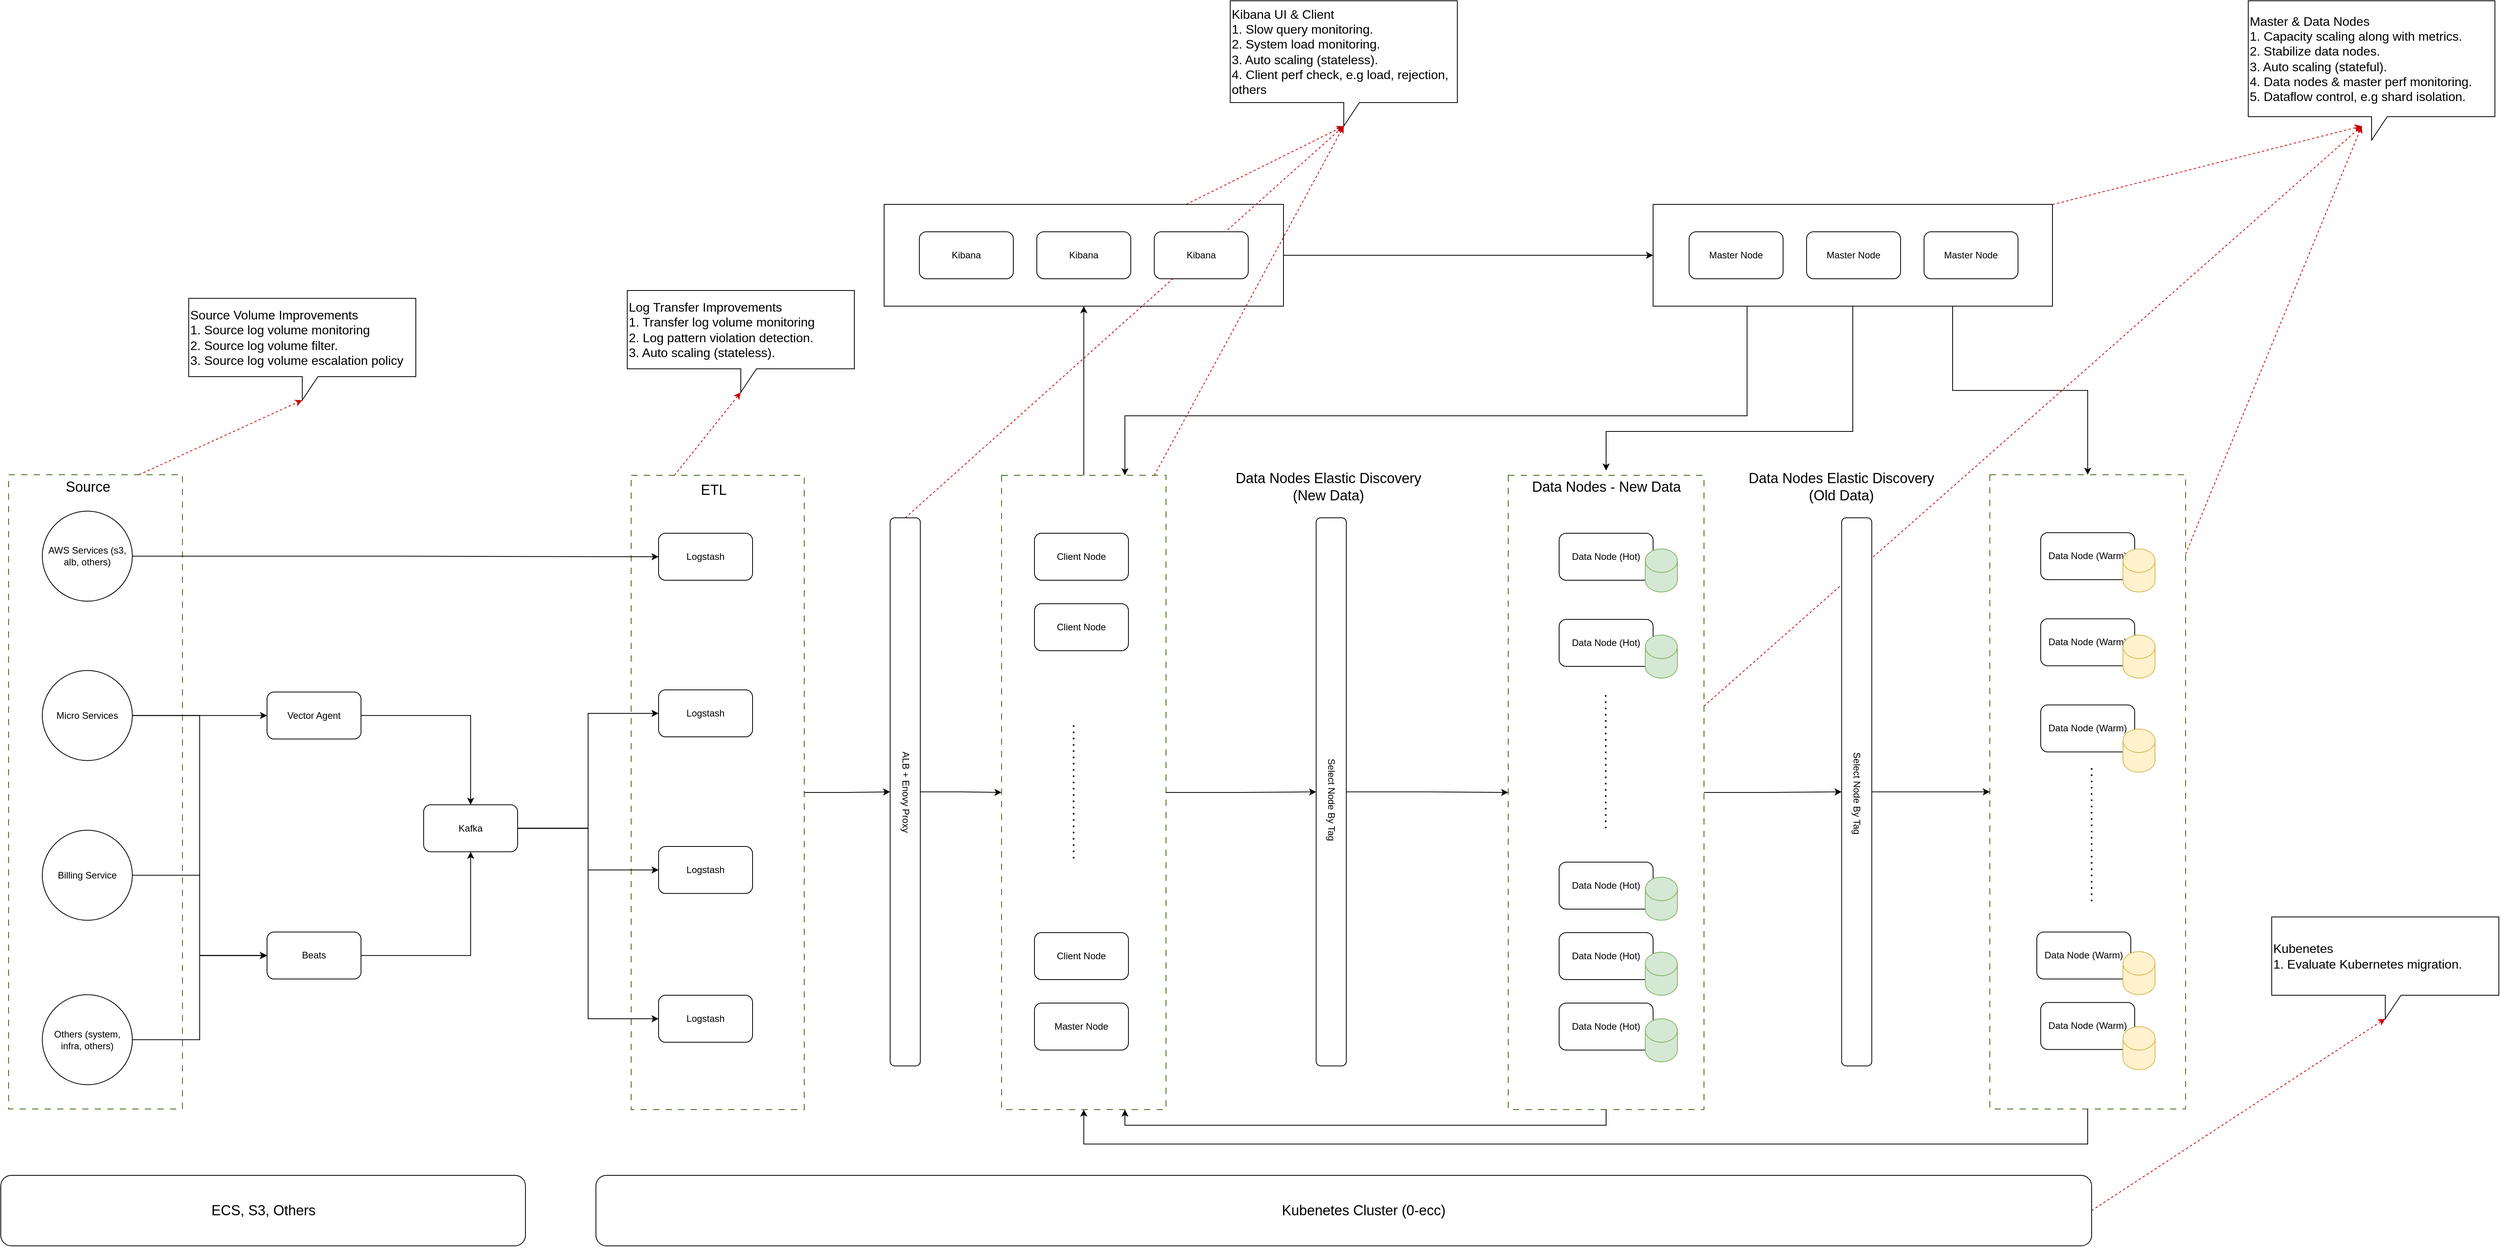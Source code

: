 <mxfile version="21.6.6" type="github">
  <diagram name="Page-1" id="CJJipEg_ZdHbSAjXl4IN">
    <mxGraphModel dx="4186" dy="2397" grid="1" gridSize="10" guides="1" tooltips="1" connect="1" arrows="1" fold="1" page="1" pageScale="1" pageWidth="850" pageHeight="1100" math="0" shadow="0">
      <root>
        <mxCell id="0" />
        <mxCell id="1" parent="0" />
        <mxCell id="A5_PFPzEll5ALQkFPiz4-97" style="edgeStyle=orthogonalEdgeStyle;rounded=0;orthogonalLoop=1;jettySize=auto;html=1;entryX=0;entryY=0.5;entryDx=0;entryDy=0;" edge="1" parent="1" source="A5_PFPzEll5ALQkFPiz4-58" target="A5_PFPzEll5ALQkFPiz4-57">
          <mxGeometry relative="1" as="geometry" />
        </mxCell>
        <mxCell id="A5_PFPzEll5ALQkFPiz4-98" style="edgeStyle=orthogonalEdgeStyle;rounded=0;orthogonalLoop=1;jettySize=auto;html=1;entryX=0.5;entryY=0;entryDx=0;entryDy=0;startArrow=classic;startFill=1;endArrow=none;endFill=0;" edge="1" parent="1" source="A5_PFPzEll5ALQkFPiz4-58" target="A5_PFPzEll5ALQkFPiz4-54">
          <mxGeometry relative="1" as="geometry" />
        </mxCell>
        <mxCell id="A5_PFPzEll5ALQkFPiz4-118" style="rounded=0;orthogonalLoop=1;jettySize=auto;html=1;entryX=0;entryY=0;entryDx=145;entryDy=160;entryPerimeter=0;dashed=1;strokeColor=#CC0000;" edge="1" parent="1" source="A5_PFPzEll5ALQkFPiz4-58" target="A5_PFPzEll5ALQkFPiz4-117">
          <mxGeometry relative="1" as="geometry" />
        </mxCell>
        <mxCell id="A5_PFPzEll5ALQkFPiz4-58" value="" style="rounded=0;whiteSpace=wrap;html=1;" vertex="1" parent="1">
          <mxGeometry x="1058" y="-210" width="510" height="130" as="geometry" />
        </mxCell>
        <mxCell id="A5_PFPzEll5ALQkFPiz4-101" style="edgeStyle=orthogonalEdgeStyle;rounded=0;orthogonalLoop=1;jettySize=auto;html=1;entryX=0.75;entryY=0;entryDx=0;entryDy=0;exitX=0.25;exitY=1;exitDx=0;exitDy=0;" edge="1" parent="1" source="A5_PFPzEll5ALQkFPiz4-57" target="A5_PFPzEll5ALQkFPiz4-54">
          <mxGeometry relative="1" as="geometry">
            <Array as="points">
              <mxPoint x="2160" y="-80" />
              <mxPoint x="2160" y="60" />
              <mxPoint x="1366" y="60" />
            </Array>
          </mxGeometry>
        </mxCell>
        <mxCell id="A5_PFPzEll5ALQkFPiz4-102" style="edgeStyle=orthogonalEdgeStyle;rounded=0;orthogonalLoop=1;jettySize=auto;html=1;entryX=0.5;entryY=-0.025;entryDx=0;entryDy=0;entryPerimeter=0;" edge="1" parent="1" source="A5_PFPzEll5ALQkFPiz4-57" target="A5_PFPzEll5ALQkFPiz4-88">
          <mxGeometry relative="1" as="geometry">
            <Array as="points">
              <mxPoint x="2295" y="80" />
              <mxPoint x="1980" y="80" />
            </Array>
          </mxGeometry>
        </mxCell>
        <mxCell id="A5_PFPzEll5ALQkFPiz4-103" style="edgeStyle=orthogonalEdgeStyle;rounded=0;orthogonalLoop=1;jettySize=auto;html=1;exitX=0.75;exitY=1;exitDx=0;exitDy=0;entryX=0.5;entryY=0;entryDx=0;entryDy=0;" edge="1" parent="1" source="A5_PFPzEll5ALQkFPiz4-57" target="A5_PFPzEll5ALQkFPiz4-56">
          <mxGeometry relative="1" as="geometry" />
        </mxCell>
        <mxCell id="A5_PFPzEll5ALQkFPiz4-121" style="rounded=0;orthogonalLoop=1;jettySize=auto;html=1;entryX=0;entryY=0;entryDx=145;entryDy=160;entryPerimeter=0;dashed=1;strokeColor=#CC0000;" edge="1" parent="1" source="A5_PFPzEll5ALQkFPiz4-57" target="A5_PFPzEll5ALQkFPiz4-120">
          <mxGeometry relative="1" as="geometry" />
        </mxCell>
        <mxCell id="A5_PFPzEll5ALQkFPiz4-57" value="" style="rounded=0;whiteSpace=wrap;html=1;" vertex="1" parent="1">
          <mxGeometry x="2040" y="-210" width="510" height="130" as="geometry" />
        </mxCell>
        <mxCell id="A5_PFPzEll5ALQkFPiz4-100" style="edgeStyle=orthogonalEdgeStyle;rounded=0;orthogonalLoop=1;jettySize=auto;html=1;entryX=0.5;entryY=1;entryDx=0;entryDy=0;" edge="1" parent="1" source="A5_PFPzEll5ALQkFPiz4-56" target="A5_PFPzEll5ALQkFPiz4-54">
          <mxGeometry relative="1" as="geometry">
            <Array as="points">
              <mxPoint x="2595" y="990" />
              <mxPoint x="1313" y="990" />
            </Array>
          </mxGeometry>
        </mxCell>
        <mxCell id="A5_PFPzEll5ALQkFPiz4-123" style="rounded=0;orthogonalLoop=1;jettySize=auto;html=1;entryX=0;entryY=0;entryDx=145;entryDy=160;entryPerimeter=0;dashed=1;strokeColor=#CC0000;" edge="1" parent="1" source="A5_PFPzEll5ALQkFPiz4-56" target="A5_PFPzEll5ALQkFPiz4-120">
          <mxGeometry relative="1" as="geometry" />
        </mxCell>
        <mxCell id="A5_PFPzEll5ALQkFPiz4-56" value="" style="rounded=0;whiteSpace=wrap;html=1;dashed=1;dashPattern=8 8;strokeColor=#336600;" vertex="1" parent="1">
          <mxGeometry x="2470" y="135.25" width="250" height="810" as="geometry" />
        </mxCell>
        <mxCell id="A5_PFPzEll5ALQkFPiz4-80" style="edgeStyle=orthogonalEdgeStyle;rounded=0;orthogonalLoop=1;jettySize=auto;html=1;entryX=0.5;entryY=0;entryDx=0;entryDy=0;" edge="1" parent="1" source="A5_PFPzEll5ALQkFPiz4-55" target="A5_PFPzEll5ALQkFPiz4-75">
          <mxGeometry relative="1" as="geometry" />
        </mxCell>
        <mxCell id="A5_PFPzEll5ALQkFPiz4-99" style="edgeStyle=orthogonalEdgeStyle;rounded=0;orthogonalLoop=1;jettySize=auto;html=1;entryX=0.75;entryY=1;entryDx=0;entryDy=0;" edge="1" parent="1" source="A5_PFPzEll5ALQkFPiz4-55" target="A5_PFPzEll5ALQkFPiz4-54">
          <mxGeometry relative="1" as="geometry">
            <Array as="points">
              <mxPoint x="1980" y="966" />
              <mxPoint x="1366" y="966" />
            </Array>
          </mxGeometry>
        </mxCell>
        <mxCell id="A5_PFPzEll5ALQkFPiz4-122" style="rounded=0;orthogonalLoop=1;jettySize=auto;html=1;entryX=0;entryY=0;entryDx=145;entryDy=160;entryPerimeter=0;dashed=1;strokeColor=#CC0000;" edge="1" parent="1" source="A5_PFPzEll5ALQkFPiz4-55" target="A5_PFPzEll5ALQkFPiz4-120">
          <mxGeometry relative="1" as="geometry" />
        </mxCell>
        <mxCell id="A5_PFPzEll5ALQkFPiz4-55" value="" style="rounded=0;whiteSpace=wrap;html=1;dashed=1;dashPattern=8 8;strokeColor=#336600;" vertex="1" parent="1">
          <mxGeometry x="1855" y="136" width="250" height="810" as="geometry" />
        </mxCell>
        <mxCell id="A5_PFPzEll5ALQkFPiz4-78" style="edgeStyle=orthogonalEdgeStyle;rounded=0;orthogonalLoop=1;jettySize=auto;html=1;entryX=0.5;entryY=0;entryDx=0;entryDy=0;" edge="1" parent="1" source="A5_PFPzEll5ALQkFPiz4-54" target="A5_PFPzEll5ALQkFPiz4-74">
          <mxGeometry relative="1" as="geometry" />
        </mxCell>
        <mxCell id="A5_PFPzEll5ALQkFPiz4-119" style="rounded=0;orthogonalLoop=1;jettySize=auto;html=1;entryX=0;entryY=0;entryDx=145;entryDy=160;entryPerimeter=0;exitX=0.929;exitY=0;exitDx=0;exitDy=0;exitPerimeter=0;dashed=1;strokeColor=#CC0000;" edge="1" parent="1" source="A5_PFPzEll5ALQkFPiz4-54" target="A5_PFPzEll5ALQkFPiz4-117">
          <mxGeometry relative="1" as="geometry" />
        </mxCell>
        <mxCell id="A5_PFPzEll5ALQkFPiz4-54" value="" style="rounded=0;whiteSpace=wrap;html=1;dashed=1;dashPattern=8 8;strokeColor=#336600;" vertex="1" parent="1">
          <mxGeometry x="1208" y="136" width="210" height="810" as="geometry" />
        </mxCell>
        <mxCell id="A5_PFPzEll5ALQkFPiz4-76" style="edgeStyle=orthogonalEdgeStyle;rounded=0;orthogonalLoop=1;jettySize=auto;html=1;entryX=0.5;entryY=0;entryDx=0;entryDy=0;" edge="1" parent="1" source="A5_PFPzEll5ALQkFPiz4-53" target="A5_PFPzEll5ALQkFPiz4-23">
          <mxGeometry relative="1" as="geometry" />
        </mxCell>
        <mxCell id="A5_PFPzEll5ALQkFPiz4-116" style="rounded=0;orthogonalLoop=1;jettySize=auto;html=1;entryX=0;entryY=0;entryDx=145;entryDy=130;entryPerimeter=0;exitX=0.25;exitY=0;exitDx=0;exitDy=0;dashed=1;strokeColor=#CC0000;" edge="1" parent="1" source="A5_PFPzEll5ALQkFPiz4-53" target="A5_PFPzEll5ALQkFPiz4-115">
          <mxGeometry relative="1" as="geometry" />
        </mxCell>
        <mxCell id="A5_PFPzEll5ALQkFPiz4-53" value="" style="rounded=0;whiteSpace=wrap;html=1;dashed=1;dashPattern=8 8;strokeColor=#336600;" vertex="1" parent="1">
          <mxGeometry x="735" y="136" width="221" height="810" as="geometry" />
        </mxCell>
        <mxCell id="A5_PFPzEll5ALQkFPiz4-114" style="rounded=0;orthogonalLoop=1;jettySize=auto;html=1;exitX=0.75;exitY=0;exitDx=0;exitDy=0;dashed=1;strokeColor=#CC0000;entryX=0;entryY=0;entryDx=145;entryDy=130;entryPerimeter=0;" edge="1" parent="1" source="A5_PFPzEll5ALQkFPiz4-52" target="A5_PFPzEll5ALQkFPiz4-111">
          <mxGeometry relative="1" as="geometry">
            <mxPoint x="269" y="20" as="targetPoint" />
          </mxGeometry>
        </mxCell>
        <mxCell id="A5_PFPzEll5ALQkFPiz4-52" value="" style="rounded=0;whiteSpace=wrap;html=1;dashed=1;dashPattern=8 8;strokeColor=#336600;" vertex="1" parent="1">
          <mxGeometry x="-60" y="135.25" width="222" height="810" as="geometry" />
        </mxCell>
        <mxCell id="A5_PFPzEll5ALQkFPiz4-66" style="edgeStyle=orthogonalEdgeStyle;rounded=0;orthogonalLoop=1;jettySize=auto;html=1;entryX=0.5;entryY=0;entryDx=0;entryDy=0;" edge="1" parent="1" source="A5_PFPzEll5ALQkFPiz4-15" target="A5_PFPzEll5ALQkFPiz4-17">
          <mxGeometry relative="1" as="geometry" />
        </mxCell>
        <mxCell id="A5_PFPzEll5ALQkFPiz4-15" value="Vector Agent" style="rounded=1;whiteSpace=wrap;html=1;" vertex="1" parent="1">
          <mxGeometry x="270" y="412.75" width="120" height="60" as="geometry" />
        </mxCell>
        <mxCell id="A5_PFPzEll5ALQkFPiz4-65" style="edgeStyle=orthogonalEdgeStyle;rounded=0;orthogonalLoop=1;jettySize=auto;html=1;" edge="1" parent="1" source="A5_PFPzEll5ALQkFPiz4-16" target="A5_PFPzEll5ALQkFPiz4-17">
          <mxGeometry relative="1" as="geometry" />
        </mxCell>
        <mxCell id="A5_PFPzEll5ALQkFPiz4-16" value="Beats" style="rounded=1;whiteSpace=wrap;html=1;" vertex="1" parent="1">
          <mxGeometry x="270" y="719.25" width="120" height="60" as="geometry" />
        </mxCell>
        <mxCell id="A5_PFPzEll5ALQkFPiz4-71" style="edgeStyle=orthogonalEdgeStyle;rounded=0;orthogonalLoop=1;jettySize=auto;html=1;entryX=0;entryY=0.5;entryDx=0;entryDy=0;" edge="1" parent="1" source="A5_PFPzEll5ALQkFPiz4-17" target="A5_PFPzEll5ALQkFPiz4-20">
          <mxGeometry relative="1" as="geometry" />
        </mxCell>
        <mxCell id="A5_PFPzEll5ALQkFPiz4-72" style="edgeStyle=orthogonalEdgeStyle;rounded=0;orthogonalLoop=1;jettySize=auto;html=1;" edge="1" parent="1" source="A5_PFPzEll5ALQkFPiz4-17" target="A5_PFPzEll5ALQkFPiz4-21">
          <mxGeometry relative="1" as="geometry" />
        </mxCell>
        <mxCell id="A5_PFPzEll5ALQkFPiz4-73" style="edgeStyle=orthogonalEdgeStyle;rounded=0;orthogonalLoop=1;jettySize=auto;html=1;entryX=0;entryY=0.5;entryDx=0;entryDy=0;" edge="1" parent="1" source="A5_PFPzEll5ALQkFPiz4-17" target="A5_PFPzEll5ALQkFPiz4-22">
          <mxGeometry relative="1" as="geometry" />
        </mxCell>
        <mxCell id="A5_PFPzEll5ALQkFPiz4-17" value="Kafka" style="rounded=1;whiteSpace=wrap;html=1;" vertex="1" parent="1">
          <mxGeometry x="470" y="556.75" width="120" height="60" as="geometry" />
        </mxCell>
        <mxCell id="A5_PFPzEll5ALQkFPiz4-19" value="Logstash" style="rounded=1;whiteSpace=wrap;html=1;" vertex="1" parent="1">
          <mxGeometry x="770" y="210" width="120" height="60" as="geometry" />
        </mxCell>
        <mxCell id="A5_PFPzEll5ALQkFPiz4-20" value="Logstash" style="rounded=1;whiteSpace=wrap;html=1;" vertex="1" parent="1">
          <mxGeometry x="770" y="410" width="120" height="60" as="geometry" />
        </mxCell>
        <mxCell id="A5_PFPzEll5ALQkFPiz4-21" value="Logstash" style="rounded=1;whiteSpace=wrap;html=1;" vertex="1" parent="1">
          <mxGeometry x="770" y="610" width="120" height="60" as="geometry" />
        </mxCell>
        <mxCell id="A5_PFPzEll5ALQkFPiz4-22" value="Logstash" style="rounded=1;whiteSpace=wrap;html=1;" vertex="1" parent="1">
          <mxGeometry x="770" y="800" width="120" height="60" as="geometry" />
        </mxCell>
        <mxCell id="A5_PFPzEll5ALQkFPiz4-77" style="edgeStyle=orthogonalEdgeStyle;rounded=0;orthogonalLoop=1;jettySize=auto;html=1;entryX=0;entryY=0.5;entryDx=0;entryDy=0;" edge="1" parent="1" source="A5_PFPzEll5ALQkFPiz4-23" target="A5_PFPzEll5ALQkFPiz4-54">
          <mxGeometry relative="1" as="geometry" />
        </mxCell>
        <mxCell id="A5_PFPzEll5ALQkFPiz4-126" style="rounded=0;orthogonalLoop=1;jettySize=auto;html=1;entryX=0;entryY=0;entryDx=145;entryDy=160;entryPerimeter=0;exitX=1;exitY=0.5;exitDx=0;exitDy=0;dashed=1;strokeColor=#CC0000;" edge="1" parent="1" source="A5_PFPzEll5ALQkFPiz4-23" target="A5_PFPzEll5ALQkFPiz4-117">
          <mxGeometry relative="1" as="geometry" />
        </mxCell>
        <mxCell id="A5_PFPzEll5ALQkFPiz4-23" value="" style="rounded=1;whiteSpace=wrap;html=1;rotation=-90;" vertex="1" parent="1">
          <mxGeometry x="735" y="521" width="700" height="38.5" as="geometry" />
        </mxCell>
        <mxCell id="A5_PFPzEll5ALQkFPiz4-24" value="Client Node" style="rounded=1;whiteSpace=wrap;html=1;" vertex="1" parent="1">
          <mxGeometry x="1250" y="210" width="120" height="60" as="geometry" />
        </mxCell>
        <mxCell id="A5_PFPzEll5ALQkFPiz4-25" value="Client Node" style="rounded=1;whiteSpace=wrap;html=1;" vertex="1" parent="1">
          <mxGeometry x="1250" y="300" width="120" height="60" as="geometry" />
        </mxCell>
        <mxCell id="A5_PFPzEll5ALQkFPiz4-26" value="Client Node" style="rounded=1;whiteSpace=wrap;html=1;" vertex="1" parent="1">
          <mxGeometry x="1250" y="720" width="120" height="60" as="geometry" />
        </mxCell>
        <mxCell id="A5_PFPzEll5ALQkFPiz4-27" value="Master Node" style="rounded=1;whiteSpace=wrap;html=1;" vertex="1" parent="1">
          <mxGeometry x="2086" y="-175" width="120" height="60" as="geometry" />
        </mxCell>
        <mxCell id="A5_PFPzEll5ALQkFPiz4-28" value="Master Node" style="rounded=1;whiteSpace=wrap;html=1;" vertex="1" parent="1">
          <mxGeometry x="2236" y="-175" width="120" height="60" as="geometry" />
        </mxCell>
        <mxCell id="A5_PFPzEll5ALQkFPiz4-29" value="Master Node" style="rounded=1;whiteSpace=wrap;html=1;" vertex="1" parent="1">
          <mxGeometry x="1250" y="810" width="120" height="60" as="geometry" />
        </mxCell>
        <mxCell id="A5_PFPzEll5ALQkFPiz4-30" value="Data Node (Hot)" style="rounded=1;whiteSpace=wrap;html=1;" vertex="1" parent="1">
          <mxGeometry x="1920" y="210" width="120" height="60" as="geometry" />
        </mxCell>
        <mxCell id="A5_PFPzEll5ALQkFPiz4-32" value="Data Node (Hot)" style="rounded=1;whiteSpace=wrap;html=1;" vertex="1" parent="1">
          <mxGeometry x="1920" y="320" width="120" height="60" as="geometry" />
        </mxCell>
        <mxCell id="A5_PFPzEll5ALQkFPiz4-33" value="Data Node (Hot)" style="rounded=1;whiteSpace=wrap;html=1;" vertex="1" parent="1">
          <mxGeometry x="1920" y="720" width="120" height="60" as="geometry" />
        </mxCell>
        <mxCell id="A5_PFPzEll5ALQkFPiz4-34" value="Data Node (Hot)" style="rounded=1;whiteSpace=wrap;html=1;" vertex="1" parent="1">
          <mxGeometry x="1920" y="810" width="120" height="60" as="geometry" />
        </mxCell>
        <mxCell id="A5_PFPzEll5ALQkFPiz4-35" value="Data Node (Warm)" style="rounded=1;whiteSpace=wrap;html=1;" vertex="1" parent="1">
          <mxGeometry x="2535" y="209.25" width="120" height="60" as="geometry" />
        </mxCell>
        <mxCell id="A5_PFPzEll5ALQkFPiz4-36" value="Data Node (Warm)" style="rounded=1;whiteSpace=wrap;html=1;" vertex="1" parent="1">
          <mxGeometry x="2535" y="319.25" width="120" height="60" as="geometry" />
        </mxCell>
        <mxCell id="A5_PFPzEll5ALQkFPiz4-37" value="Data Node (Warm)" style="rounded=1;whiteSpace=wrap;html=1;" vertex="1" parent="1">
          <mxGeometry x="2535" y="809.25" width="120" height="60" as="geometry" />
        </mxCell>
        <mxCell id="A5_PFPzEll5ALQkFPiz4-38" value="Data Node (Warm)" style="rounded=1;whiteSpace=wrap;html=1;" vertex="1" parent="1">
          <mxGeometry x="2535" y="429.25" width="120" height="60" as="geometry" />
        </mxCell>
        <mxCell id="A5_PFPzEll5ALQkFPiz4-39" value="Kibana" style="rounded=1;whiteSpace=wrap;html=1;" vertex="1" parent="1">
          <mxGeometry x="1403" y="-175" width="120" height="60" as="geometry" />
        </mxCell>
        <mxCell id="A5_PFPzEll5ALQkFPiz4-40" value="Kibana" style="rounded=1;whiteSpace=wrap;html=1;" vertex="1" parent="1">
          <mxGeometry x="1253" y="-175" width="120" height="60" as="geometry" />
        </mxCell>
        <mxCell id="A5_PFPzEll5ALQkFPiz4-41" value="Kibana" style="rounded=1;whiteSpace=wrap;html=1;" vertex="1" parent="1">
          <mxGeometry x="1103" y="-175" width="120" height="60" as="geometry" />
        </mxCell>
        <mxCell id="A5_PFPzEll5ALQkFPiz4-61" style="edgeStyle=orthogonalEdgeStyle;rounded=0;orthogonalLoop=1;jettySize=auto;html=1;entryX=0;entryY=0.5;entryDx=0;entryDy=0;" edge="1" parent="1" source="A5_PFPzEll5ALQkFPiz4-43" target="A5_PFPzEll5ALQkFPiz4-19">
          <mxGeometry relative="1" as="geometry" />
        </mxCell>
        <mxCell id="A5_PFPzEll5ALQkFPiz4-43" value="AWS Services (s3, alb, others)" style="ellipse;whiteSpace=wrap;html=1;aspect=fixed;" vertex="1" parent="1">
          <mxGeometry x="-17" y="181.75" width="115" height="115" as="geometry" />
        </mxCell>
        <mxCell id="A5_PFPzEll5ALQkFPiz4-67" style="edgeStyle=orthogonalEdgeStyle;rounded=0;orthogonalLoop=1;jettySize=auto;html=1;entryX=0;entryY=0.5;entryDx=0;entryDy=0;" edge="1" parent="1" source="A5_PFPzEll5ALQkFPiz4-45" target="A5_PFPzEll5ALQkFPiz4-15">
          <mxGeometry relative="1" as="geometry" />
        </mxCell>
        <mxCell id="A5_PFPzEll5ALQkFPiz4-68" style="edgeStyle=orthogonalEdgeStyle;rounded=0;orthogonalLoop=1;jettySize=auto;html=1;entryX=0;entryY=0.5;entryDx=0;entryDy=0;" edge="1" parent="1" source="A5_PFPzEll5ALQkFPiz4-45" target="A5_PFPzEll5ALQkFPiz4-16">
          <mxGeometry relative="1" as="geometry" />
        </mxCell>
        <mxCell id="A5_PFPzEll5ALQkFPiz4-45" value="Micro Services" style="ellipse;whiteSpace=wrap;html=1;aspect=fixed;" vertex="1" parent="1">
          <mxGeometry x="-17" y="385.25" width="115" height="115" as="geometry" />
        </mxCell>
        <mxCell id="A5_PFPzEll5ALQkFPiz4-69" style="edgeStyle=orthogonalEdgeStyle;rounded=0;orthogonalLoop=1;jettySize=auto;html=1;entryX=0;entryY=0.5;entryDx=0;entryDy=0;" edge="1" parent="1" source="A5_PFPzEll5ALQkFPiz4-46" target="A5_PFPzEll5ALQkFPiz4-16">
          <mxGeometry relative="1" as="geometry" />
        </mxCell>
        <mxCell id="A5_PFPzEll5ALQkFPiz4-46" value="Billing Service" style="ellipse;whiteSpace=wrap;html=1;aspect=fixed;" vertex="1" parent="1">
          <mxGeometry x="-17" y="589.25" width="115" height="115" as="geometry" />
        </mxCell>
        <mxCell id="A5_PFPzEll5ALQkFPiz4-70" style="edgeStyle=orthogonalEdgeStyle;rounded=0;orthogonalLoop=1;jettySize=auto;html=1;entryX=0;entryY=0.5;entryDx=0;entryDy=0;" edge="1" parent="1" source="A5_PFPzEll5ALQkFPiz4-47" target="A5_PFPzEll5ALQkFPiz4-16">
          <mxGeometry relative="1" as="geometry" />
        </mxCell>
        <mxCell id="A5_PFPzEll5ALQkFPiz4-47" value="Others (system, infra, others)" style="ellipse;whiteSpace=wrap;html=1;aspect=fixed;" vertex="1" parent="1">
          <mxGeometry x="-17" y="799.25" width="115" height="115" as="geometry" />
        </mxCell>
        <mxCell id="A5_PFPzEll5ALQkFPiz4-48" value="Master Node" style="rounded=1;whiteSpace=wrap;html=1;" vertex="1" parent="1">
          <mxGeometry x="2386" y="-175" width="120" height="60" as="geometry" />
        </mxCell>
        <mxCell id="A5_PFPzEll5ALQkFPiz4-79" style="edgeStyle=orthogonalEdgeStyle;rounded=0;orthogonalLoop=1;jettySize=auto;html=1;entryX=0;entryY=0.5;entryDx=0;entryDy=0;" edge="1" parent="1" source="A5_PFPzEll5ALQkFPiz4-74" target="A5_PFPzEll5ALQkFPiz4-55">
          <mxGeometry relative="1" as="geometry" />
        </mxCell>
        <mxCell id="A5_PFPzEll5ALQkFPiz4-74" value="" style="rounded=1;whiteSpace=wrap;html=1;rotation=-90;" vertex="1" parent="1">
          <mxGeometry x="1279" y="521" width="700" height="38.5" as="geometry" />
        </mxCell>
        <mxCell id="A5_PFPzEll5ALQkFPiz4-81" style="edgeStyle=orthogonalEdgeStyle;rounded=0;orthogonalLoop=1;jettySize=auto;html=1;entryX=0;entryY=0.5;entryDx=0;entryDy=0;" edge="1" parent="1" source="A5_PFPzEll5ALQkFPiz4-75" target="A5_PFPzEll5ALQkFPiz4-56">
          <mxGeometry relative="1" as="geometry" />
        </mxCell>
        <mxCell id="A5_PFPzEll5ALQkFPiz4-75" value="" style="rounded=1;whiteSpace=wrap;html=1;rotation=-90;" vertex="1" parent="1">
          <mxGeometry x="1950" y="521" width="700" height="38.5" as="geometry" />
        </mxCell>
        <mxCell id="A5_PFPzEll5ALQkFPiz4-84" value="" style="rounded=1;whiteSpace=wrap;html=1;" vertex="1" parent="1">
          <mxGeometry x="-70" y="1030" width="670" height="90" as="geometry" />
        </mxCell>
        <mxCell id="A5_PFPzEll5ALQkFPiz4-125" style="rounded=0;orthogonalLoop=1;jettySize=auto;html=1;entryX=0;entryY=0;entryDx=145;entryDy=130;entryPerimeter=0;exitX=1;exitY=0.5;exitDx=0;exitDy=0;dashed=1;strokeColor=#CC0000;" edge="1" parent="1" source="A5_PFPzEll5ALQkFPiz4-85" target="A5_PFPzEll5ALQkFPiz4-124">
          <mxGeometry relative="1" as="geometry" />
        </mxCell>
        <mxCell id="A5_PFPzEll5ALQkFPiz4-85" value="" style="rounded=1;whiteSpace=wrap;html=1;" vertex="1" parent="1">
          <mxGeometry x="690" y="1030" width="1910" height="90" as="geometry" />
        </mxCell>
        <mxCell id="A5_PFPzEll5ALQkFPiz4-86" value="Data Nodes Elastic Discovery&lt;br&gt;(New Data)" style="text;html=1;align=center;verticalAlign=middle;resizable=0;points=[];autosize=1;strokeColor=none;fillColor=none;fontSize=18;" vertex="1" parent="1">
          <mxGeometry x="1495" y="121" width="260" height="60" as="geometry" />
        </mxCell>
        <mxCell id="A5_PFPzEll5ALQkFPiz4-88" value="Data Nodes - New Data" style="text;html=1;align=center;verticalAlign=middle;resizable=0;points=[];autosize=1;strokeColor=none;fillColor=none;fontSize=18;" vertex="1" parent="1">
          <mxGeometry x="1875" y="131" width="210" height="40" as="geometry" />
        </mxCell>
        <mxCell id="A5_PFPzEll5ALQkFPiz4-89" value="Data Node (Hot)" style="rounded=1;whiteSpace=wrap;html=1;" vertex="1" parent="1">
          <mxGeometry x="1920" y="630" width="120" height="60" as="geometry" />
        </mxCell>
        <mxCell id="A5_PFPzEll5ALQkFPiz4-90" value="Data Node (Warm)" style="rounded=1;whiteSpace=wrap;html=1;" vertex="1" parent="1">
          <mxGeometry x="2530" y="719.25" width="120" height="60" as="geometry" />
        </mxCell>
        <mxCell id="A5_PFPzEll5ALQkFPiz4-92" value="Data Nodes Elastic Discovery&lt;br&gt;(Old Data)" style="text;html=1;align=center;verticalAlign=middle;resizable=0;points=[];autosize=1;strokeColor=none;fillColor=none;fontSize=18;" vertex="1" parent="1">
          <mxGeometry x="2150" y="121" width="260" height="60" as="geometry" />
        </mxCell>
        <mxCell id="A5_PFPzEll5ALQkFPiz4-93" value="Select Node By Tag" style="text;html=1;align=center;verticalAlign=middle;resizable=0;points=[];autosize=1;strokeColor=none;fillColor=none;rotation=90;" vertex="1" parent="1">
          <mxGeometry x="1564" y="535" width="130" height="30" as="geometry" />
        </mxCell>
        <mxCell id="A5_PFPzEll5ALQkFPiz4-94" value="Select Node By Tag" style="text;html=1;align=center;verticalAlign=middle;resizable=0;points=[];autosize=1;strokeColor=none;fillColor=none;rotation=90;" vertex="1" parent="1">
          <mxGeometry x="2235" y="526.75" width="130" height="30" as="geometry" />
        </mxCell>
        <mxCell id="A5_PFPzEll5ALQkFPiz4-95" value="" style="endArrow=none;dashed=1;html=1;dashPattern=1 3;strokeWidth=2;rounded=0;" edge="1" parent="1">
          <mxGeometry width="50" height="50" relative="1" as="geometry">
            <mxPoint x="1979.5" y="586.75" as="sourcePoint" />
            <mxPoint x="1979.5" y="416.75" as="targetPoint" />
          </mxGeometry>
        </mxCell>
        <mxCell id="A5_PFPzEll5ALQkFPiz4-96" value="" style="endArrow=none;dashed=1;html=1;dashPattern=1 3;strokeWidth=2;rounded=0;" edge="1" parent="1">
          <mxGeometry width="50" height="50" relative="1" as="geometry">
            <mxPoint x="2600" y="680" as="sourcePoint" />
            <mxPoint x="2600" y="510" as="targetPoint" />
          </mxGeometry>
        </mxCell>
        <mxCell id="A5_PFPzEll5ALQkFPiz4-104" value="ETL" style="text;html=1;align=center;verticalAlign=middle;resizable=0;points=[];autosize=1;strokeColor=none;fillColor=none;fontSize=18;" vertex="1" parent="1">
          <mxGeometry x="810" y="135.25" width="60" height="40" as="geometry" />
        </mxCell>
        <mxCell id="A5_PFPzEll5ALQkFPiz4-105" value="Source" style="text;html=1;align=center;verticalAlign=middle;resizable=0;points=[];autosize=1;strokeColor=none;fillColor=none;fontSize=18;" vertex="1" parent="1">
          <mxGeometry x="0.5" y="131" width="80" height="40" as="geometry" />
        </mxCell>
        <mxCell id="A5_PFPzEll5ALQkFPiz4-106" value="" style="endArrow=none;dashed=1;html=1;dashPattern=1 3;strokeWidth=2;rounded=0;" edge="1" parent="1">
          <mxGeometry width="50" height="50" relative="1" as="geometry">
            <mxPoint x="1300" y="625.25" as="sourcePoint" />
            <mxPoint x="1300" y="455.25" as="targetPoint" />
          </mxGeometry>
        </mxCell>
        <mxCell id="A5_PFPzEll5ALQkFPiz4-107" value="Kubenetes Cluster (0-ecc)" style="text;html=1;align=center;verticalAlign=middle;resizable=0;points=[];autosize=1;strokeColor=none;fillColor=none;fontSize=18;" vertex="1" parent="1">
          <mxGeometry x="1555" y="1055" width="230" height="40" as="geometry" />
        </mxCell>
        <mxCell id="A5_PFPzEll5ALQkFPiz4-108" value="ECS, S3, Others" style="text;html=1;align=center;verticalAlign=middle;resizable=0;points=[];autosize=1;strokeColor=none;fillColor=none;fontSize=18;" vertex="1" parent="1">
          <mxGeometry x="185" y="1055" width="160" height="40" as="geometry" />
        </mxCell>
        <mxCell id="A5_PFPzEll5ALQkFPiz4-110" value="ALB + Enovy Proxy" style="text;html=1;align=center;verticalAlign=middle;resizable=0;points=[];autosize=1;strokeColor=none;fillColor=none;rotation=90;" vertex="1" parent="1">
          <mxGeometry x="1020" y="525.25" width="130" height="30" as="geometry" />
        </mxCell>
        <mxCell id="A5_PFPzEll5ALQkFPiz4-111" value="Source Volume Improvements&lt;br&gt;1. Source log volume monitoring&lt;br&gt;2. Source log volume filter.&lt;br&gt;3. Source log volume escalation policy" style="shape=callout;whiteSpace=wrap;html=1;perimeter=calloutPerimeter;align=left;fontSize=16;" vertex="1" parent="1">
          <mxGeometry x="170" y="-90" width="290" height="130" as="geometry" />
        </mxCell>
        <mxCell id="A5_PFPzEll5ALQkFPiz4-115" value="Log Transfer Improvements&lt;br&gt;1. Transfer log volume monitoring&lt;br&gt;2. Log pattern violation detection.&lt;br&gt;3. Auto scaling (stateless)." style="shape=callout;whiteSpace=wrap;html=1;perimeter=calloutPerimeter;align=left;fontSize=16;" vertex="1" parent="1">
          <mxGeometry x="730" y="-100" width="290" height="130" as="geometry" />
        </mxCell>
        <mxCell id="A5_PFPzEll5ALQkFPiz4-117" value="Kibana UI &amp;amp; Client&lt;br&gt;1. Slow query monitoring.&lt;br&gt;2. System load monitoring.&lt;br&gt;3. Auto scaling (stateless).&lt;br&gt;4. Client perf check, e.g load, rejection, others" style="shape=callout;whiteSpace=wrap;html=1;perimeter=calloutPerimeter;align=left;fontSize=16;" vertex="1" parent="1">
          <mxGeometry x="1500" y="-470" width="290" height="160" as="geometry" />
        </mxCell>
        <mxCell id="A5_PFPzEll5ALQkFPiz4-120" value="Master &amp;amp; Data Nodes&lt;br&gt;1. Capacity scaling along with metrics.&lt;br&gt;2. Stabilize data nodes.&lt;br&gt;3. Auto scaling (stateful).&lt;br&gt;4. Data nodes &amp;amp; master perf monitoring.&lt;br&gt;5. Dataflow control, e.g shard isolation." style="shape=callout;whiteSpace=wrap;html=1;perimeter=calloutPerimeter;align=left;fontSize=16;" vertex="1" parent="1">
          <mxGeometry x="2800" y="-470" width="315" height="178" as="geometry" />
        </mxCell>
        <mxCell id="A5_PFPzEll5ALQkFPiz4-124" value="Kubenetes&lt;br&gt;1. Evaluate Kubernetes migration.&amp;nbsp;&lt;br&gt;" style="shape=callout;whiteSpace=wrap;html=1;perimeter=calloutPerimeter;align=left;fontSize=16;" vertex="1" parent="1">
          <mxGeometry x="2830" y="700" width="290" height="130" as="geometry" />
        </mxCell>
        <mxCell id="A5_PFPzEll5ALQkFPiz4-129" value="" style="shape=cylinder3;whiteSpace=wrap;html=1;boundedLbl=1;backgroundOutline=1;size=15;fillColor=#d5e8d4;strokeColor=#82b366;" vertex="1" parent="1">
          <mxGeometry x="2030" y="830" width="41" height="55" as="geometry" />
        </mxCell>
        <mxCell id="A5_PFPzEll5ALQkFPiz4-130" value="" style="shape=cylinder3;whiteSpace=wrap;html=1;boundedLbl=1;backgroundOutline=1;size=15;fillColor=#d5e8d4;strokeColor=#82b366;" vertex="1" parent="1">
          <mxGeometry x="2030" y="745" width="41" height="55" as="geometry" />
        </mxCell>
        <mxCell id="A5_PFPzEll5ALQkFPiz4-131" value="" style="shape=cylinder3;whiteSpace=wrap;html=1;boundedLbl=1;backgroundOutline=1;size=15;fillColor=#d5e8d4;strokeColor=#82b366;" vertex="1" parent="1">
          <mxGeometry x="2030" y="649.25" width="41" height="55" as="geometry" />
        </mxCell>
        <mxCell id="A5_PFPzEll5ALQkFPiz4-132" value="" style="shape=cylinder3;whiteSpace=wrap;html=1;boundedLbl=1;backgroundOutline=1;size=15;fillColor=#d5e8d4;strokeColor=#82b366;" vertex="1" parent="1">
          <mxGeometry x="2030" y="340" width="41" height="55" as="geometry" />
        </mxCell>
        <mxCell id="A5_PFPzEll5ALQkFPiz4-133" value="" style="shape=cylinder3;whiteSpace=wrap;html=1;boundedLbl=1;backgroundOutline=1;size=15;fillColor=#d5e8d4;strokeColor=#82b366;" vertex="1" parent="1">
          <mxGeometry x="2030" y="230" width="41" height="55" as="geometry" />
        </mxCell>
        <mxCell id="A5_PFPzEll5ALQkFPiz4-134" value="" style="shape=cylinder3;whiteSpace=wrap;html=1;boundedLbl=1;backgroundOutline=1;size=15;fillColor=#fff2cc;strokeColor=#d6b656;" vertex="1" parent="1">
          <mxGeometry x="2640" y="230" width="41" height="55" as="geometry" />
        </mxCell>
        <mxCell id="A5_PFPzEll5ALQkFPiz4-135" value="" style="shape=cylinder3;whiteSpace=wrap;html=1;boundedLbl=1;backgroundOutline=1;size=15;fillColor=#fff2cc;strokeColor=#d6b656;" vertex="1" parent="1">
          <mxGeometry x="2640" y="840" width="41" height="55" as="geometry" />
        </mxCell>
        <mxCell id="A5_PFPzEll5ALQkFPiz4-136" value="" style="shape=cylinder3;whiteSpace=wrap;html=1;boundedLbl=1;backgroundOutline=1;size=15;fillColor=#fff2cc;strokeColor=#d6b656;" vertex="1" parent="1">
          <mxGeometry x="2640" y="744.25" width="41" height="55" as="geometry" />
        </mxCell>
        <mxCell id="A5_PFPzEll5ALQkFPiz4-137" value="" style="shape=cylinder3;whiteSpace=wrap;html=1;boundedLbl=1;backgroundOutline=1;size=15;fillColor=#fff2cc;strokeColor=#d6b656;" vertex="1" parent="1">
          <mxGeometry x="2640" y="460" width="41" height="55" as="geometry" />
        </mxCell>
        <mxCell id="A5_PFPzEll5ALQkFPiz4-138" value="" style="shape=cylinder3;whiteSpace=wrap;html=1;boundedLbl=1;backgroundOutline=1;size=15;fillColor=#fff2cc;strokeColor=#d6b656;" vertex="1" parent="1">
          <mxGeometry x="2640" y="340" width="41" height="55" as="geometry" />
        </mxCell>
      </root>
    </mxGraphModel>
  </diagram>
</mxfile>
